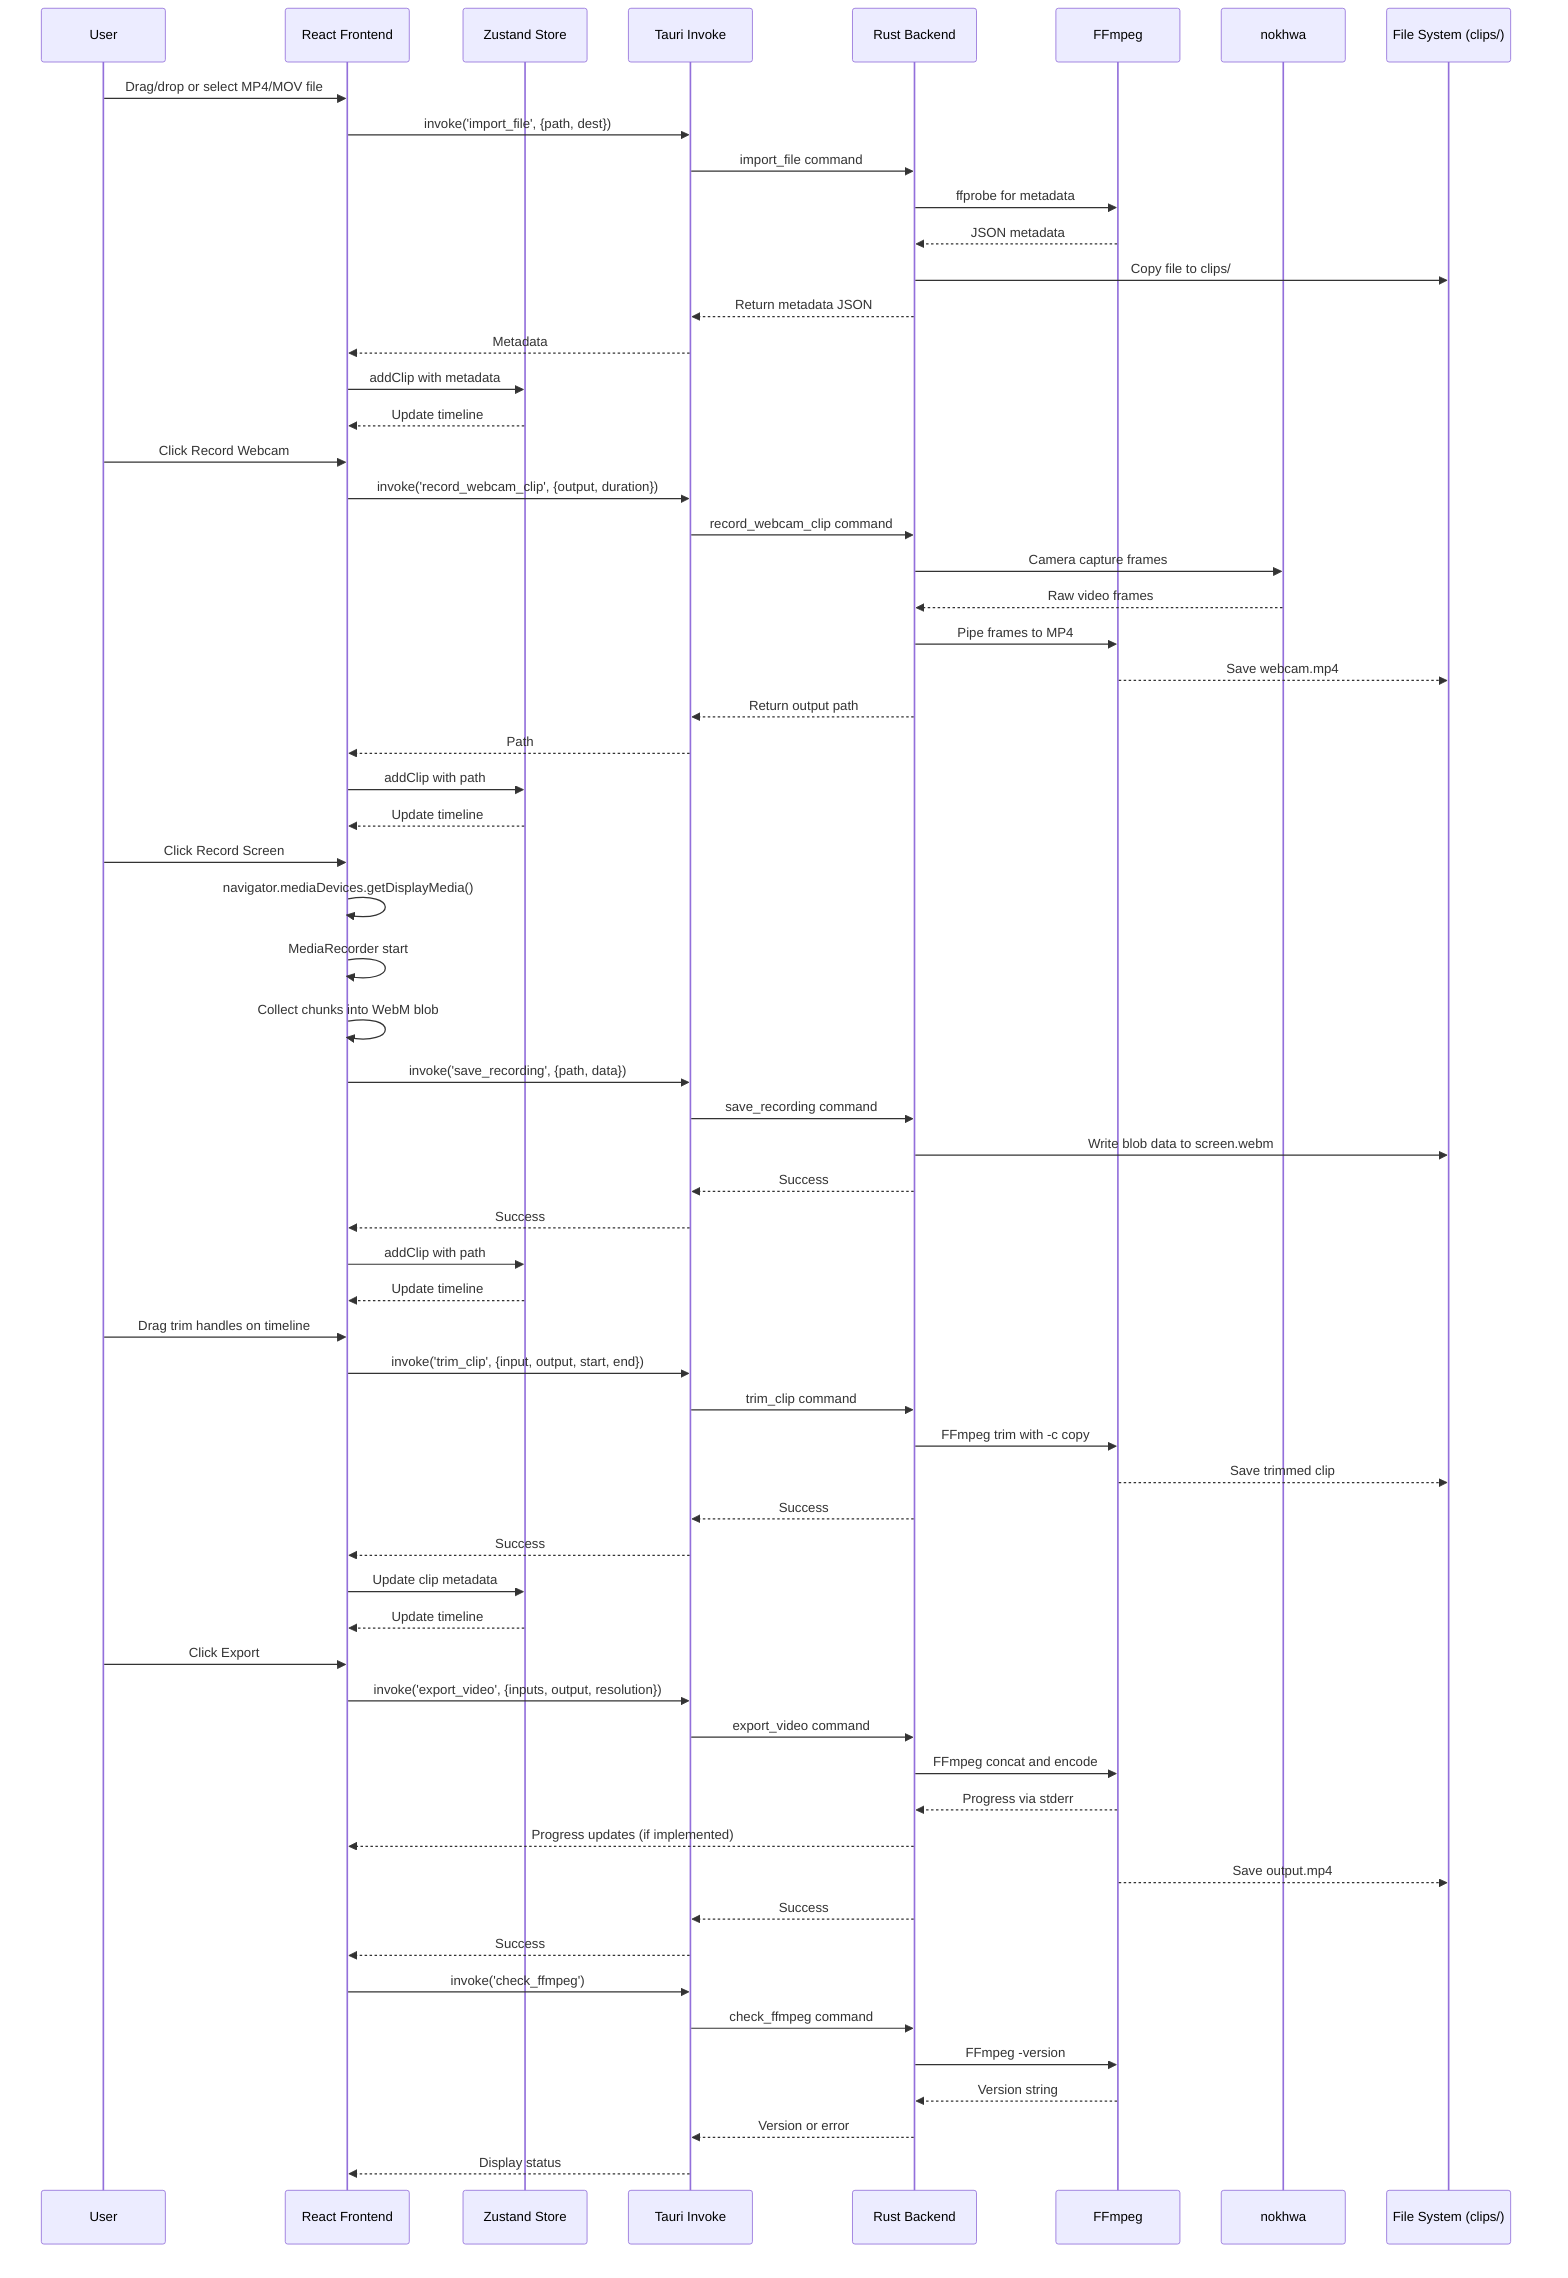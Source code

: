 sequenceDiagram
    participant User
    participant React Frontend
    participant Zustand Store
    participant Tauri Invoke
    participant Rust Backend
    participant FFmpeg
    participant nokhwa
    participant File System (clips/)

    %% Import Video Flow
    User->>React Frontend: Drag/drop or select MP4/MOV file
    React Frontend->>Tauri Invoke: invoke('import_file', {path, dest})
    Tauri Invoke->>Rust Backend: import_file command
    Rust Backend->>FFmpeg: ffprobe for metadata
    FFmpeg-->>Rust Backend: JSON metadata
    Rust Backend->>File System (clips/): Copy file to clips/
    Rust Backend-->>Tauri Invoke: Return metadata JSON
    Tauri Invoke-->>React Frontend: Metadata
    React Frontend->>Zustand Store: addClip with metadata
    Zustand Store-->>React Frontend: Update timeline

    %% Webcam Recording Flow
    User->>React Frontend: Click Record Webcam
    React Frontend->>Tauri Invoke: invoke('record_webcam_clip', {output, duration})
    Tauri Invoke->>Rust Backend: record_webcam_clip command
    Rust Backend->>nokhwa: Camera capture frames
    nokhwa-->>Rust Backend: Raw video frames
    Rust Backend->>FFmpeg: Pipe frames to MP4
    FFmpeg-->>File System (clips/): Save webcam.mp4
    Rust Backend-->>Tauri Invoke: Return output path
    Tauri Invoke-->>React Frontend: Path
    React Frontend->>Zustand Store: addClip with path
    Zustand Store-->>React Frontend: Update timeline

    %% Screen Recording Flow
    User->>React Frontend: Click Record Screen
    React Frontend->>React Frontend: navigator.mediaDevices.getDisplayMedia()
    React Frontend->>React Frontend: MediaRecorder start
    React Frontend->>React Frontend: Collect chunks into WebM blob
    React Frontend->>Tauri Invoke: invoke('save_recording', {path, data})
    Tauri Invoke->>Rust Backend: save_recording command
    Rust Backend->>File System (clips/): Write blob data to screen.webm
    Rust Backend-->>Tauri Invoke: Success
    Tauri Invoke-->>React Frontend: Success
    React Frontend->>Zustand Store: addClip with path
    Zustand Store-->>React Frontend: Update timeline

    %% Trim Video Flow
    User->>React Frontend: Drag trim handles on timeline
    React Frontend->>Tauri Invoke: invoke('trim_clip', {input, output, start, end})
    Tauri Invoke->>Rust Backend: trim_clip command
    Rust Backend->>FFmpeg: FFmpeg trim with -c copy
    FFmpeg-->>File System (clips/): Save trimmed clip
    Rust Backend-->>Tauri Invoke: Success
    Tauri Invoke-->>React Frontend: Success
    React Frontend->>Zustand Store: Update clip metadata
    Zustand Store-->>React Frontend: Update timeline

    %% Export Video Flow
    User->>React Frontend: Click Export
    React Frontend->>Tauri Invoke: invoke('export_video', {inputs, output, resolution})
    Tauri Invoke->>Rust Backend: export_video command
    Rust Backend->>FFmpeg: FFmpeg concat and encode
    FFmpeg-->>Rust Backend: Progress via stderr
    Rust Backend-->>React Frontend: Progress updates (if implemented)
    FFmpeg-->>File System (clips/): Save output.mp4
    Rust Backend-->>Tauri Invoke: Success
    Tauri Invoke-->>React Frontend: Success

    %% Check FFmpeg Flow
    React Frontend->>Tauri Invoke: invoke('check_ffmpeg')
    Tauri Invoke->>Rust Backend: check_ffmpeg command
    Rust Backend->>FFmpeg: FFmpeg -version
    FFmpeg-->>Rust Backend: Version string
    Rust Backend-->>Tauri Invoke: Version or error
    Tauri Invoke-->>React Frontend: Display status